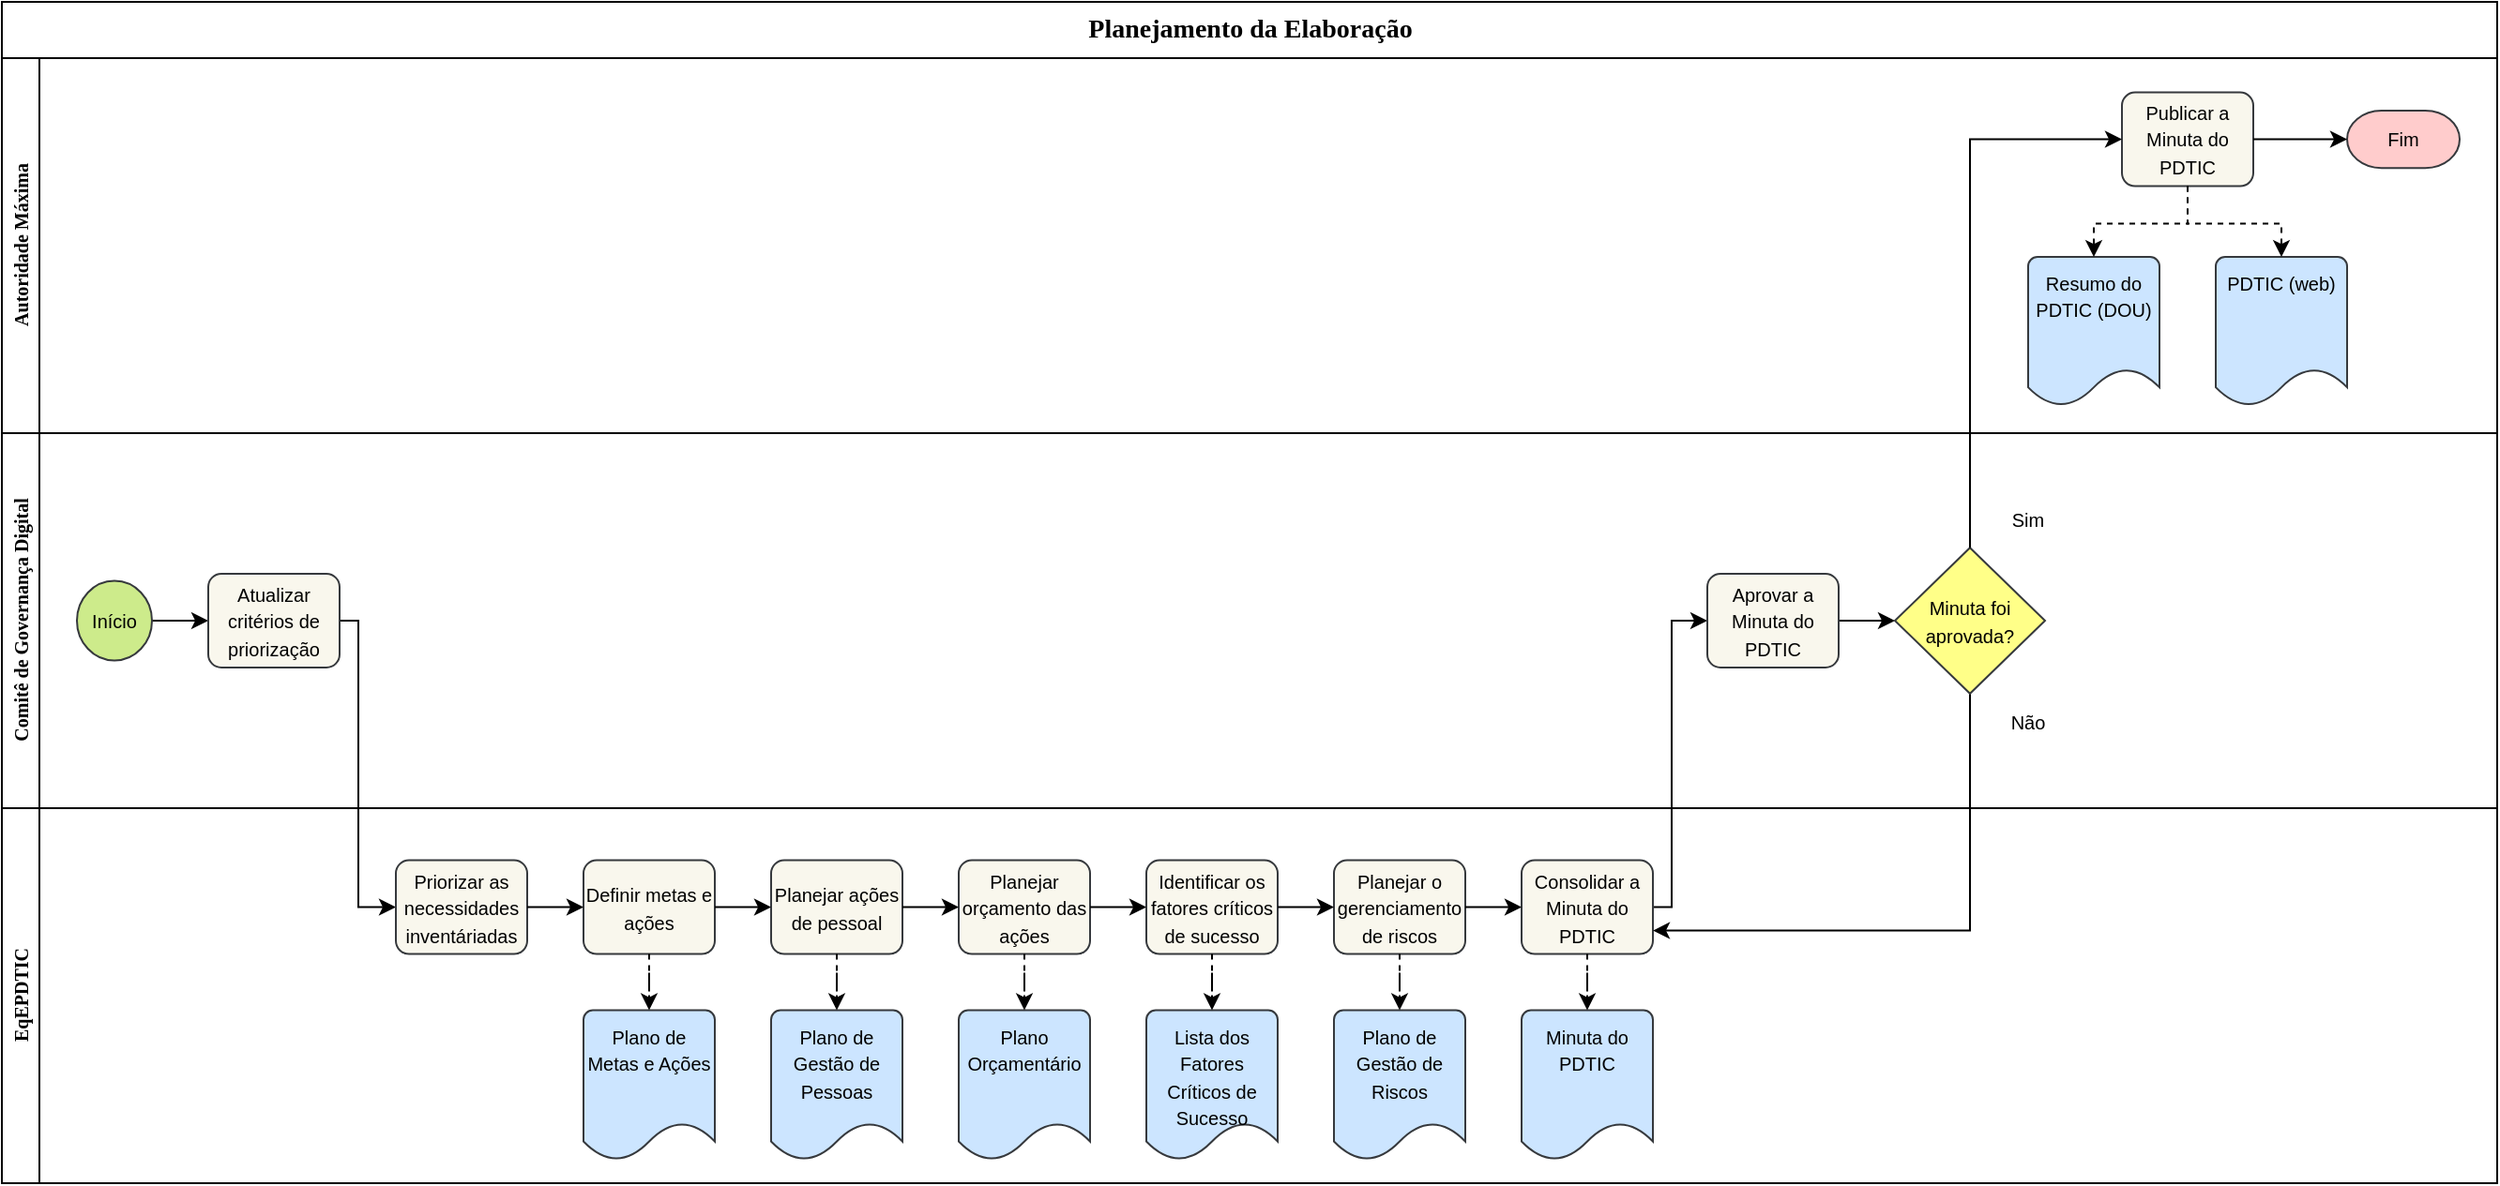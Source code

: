 <mxfile version="26.2.8">
  <diagram name="Página-1" id="EmEgpDj--bSaSmBvqxqA">
    <mxGraphModel dx="2255" dy="779" grid="1" gridSize="10" guides="1" tooltips="1" connect="1" arrows="1" fold="1" page="1" pageScale="1" pageWidth="827" pageHeight="1169" math="0" shadow="0" adaptiveColors="none">
      <root>
        <mxCell id="0" />
        <mxCell id="1" parent="0" />
        <mxCell id="eUyYSn2h5uCzmRfc8cQw-1" value="&lt;font style=&quot;font-size: 14px;&quot;&gt;Planejamento da Elaboração&lt;/font&gt;" style="swimlane;html=1;childLayout=stackLayout;horizontal=1;startSize=30;horizontalStack=0;rounded=0;shadow=0;labelBackgroundColor=none;strokeWidth=1;fontFamily=Verdana;fontSize=7;align=center;container=0;swimlaneLine=1;glass=0;swimlaneHead=1;swimlaneBody=1;fillColor=light-dark(#FFFFFF,#FFFFFF);strokeColor=light-dark(#000000,#000000);fontColor=light-dark(#000000,#000000);" vertex="1" parent="1">
          <mxGeometry x="-50" y="90" width="1330" height="630" as="geometry">
            <mxRectangle x="180" y="70" width="60" height="20" as="alternateBounds" />
          </mxGeometry>
        </mxCell>
        <mxCell id="eUyYSn2h5uCzmRfc8cQw-2" value="&lt;font style=&quot;font-size: 10px;&quot;&gt;Autoridade Máxima&lt;/font&gt;" style="swimlane;html=1;startSize=20;horizontal=0;fontFamily=Verdana;fontSize=7;container=0;strokeWidth=1;fillColor=light-dark(#FFFFFF,#FFFFFF);strokeColor=light-dark(#000000,#000000);swimlaneLine=1;shadow=0;fontColor=light-dark(#000000,#000000);" vertex="1" parent="1">
          <mxGeometry x="-50" y="120" width="1330" height="200" as="geometry">
            <mxRectangle y="20" width="680" height="30" as="alternateBounds" />
          </mxGeometry>
        </mxCell>
        <mxCell id="eUyYSn2h5uCzmRfc8cQw-3" style="edgeStyle=orthogonalEdgeStyle;rounded=0;orthogonalLoop=1;jettySize=auto;html=1;exitX=0.5;exitY=1;exitDx=0;exitDy=0;entryX=0.5;entryY=0;entryDx=0;entryDy=0;" edge="1" parent="eUyYSn2h5uCzmRfc8cQw-2">
          <mxGeometry relative="1" as="geometry">
            <mxPoint x="1145" y="95.7" as="targetPoint" />
          </mxGeometry>
        </mxCell>
        <mxCell id="eUyYSn2h5uCzmRfc8cQw-4" style="edgeStyle=orthogonalEdgeStyle;rounded=0;orthogonalLoop=1;jettySize=auto;html=1;exitX=0.5;exitY=1;exitDx=0;exitDy=0;entryX=0.5;entryY=0;entryDx=0;entryDy=0;" edge="1" parent="eUyYSn2h5uCzmRfc8cQw-2">
          <mxGeometry relative="1" as="geometry">
            <mxPoint x="1245" y="95.7" as="targetPoint" />
          </mxGeometry>
        </mxCell>
        <mxCell id="eUyYSn2h5uCzmRfc8cQw-5" style="edgeStyle=orthogonalEdgeStyle;rounded=0;orthogonalLoop=1;jettySize=auto;html=1;exitX=1;exitY=0.5;exitDx=0;exitDy=0;entryX=0;entryY=0.5;entryDx=0;entryDy=0;" edge="1" parent="eUyYSn2h5uCzmRfc8cQw-2">
          <mxGeometry relative="1" as="geometry">
            <mxPoint x="1230" y="37.953" as="sourcePoint" />
          </mxGeometry>
        </mxCell>
        <mxCell id="eUyYSn2h5uCzmRfc8cQw-6" value="&lt;font style=&quot;font-size: 10px;&quot;&gt;Publicar a Minuta do PDTIC&lt;/font&gt;" style="rounded=1;whiteSpace=wrap;html=1;absoluteArcSize=1;arcSize=14;strokeWidth=1;fillColor=#f9f7ed;strokeColor=#36393d;swimlaneLine=1;shadow=0;" vertex="1" parent="eUyYSn2h5uCzmRfc8cQw-2">
          <mxGeometry x="1130" y="18.3" width="70" height="50" as="geometry" />
        </mxCell>
        <mxCell id="eUyYSn2h5uCzmRfc8cQw-7" value="&lt;font style=&quot;font-size: 10px;&quot;&gt;Resumo do PDTIC (DOU)&lt;/font&gt;" style="strokeWidth=1;html=1;shape=mxgraph.flowchart.document2;whiteSpace=wrap;size=0.25;verticalAlign=top;fillColor=#cce5ff;strokeColor=#36393d;swimlaneLine=1;shadow=0;" vertex="1" parent="eUyYSn2h5uCzmRfc8cQw-2">
          <mxGeometry x="1080" y="106.06" width="70" height="79.46" as="geometry" />
        </mxCell>
        <mxCell id="eUyYSn2h5uCzmRfc8cQw-8" value="&lt;font style=&quot;font-size: 10px;&quot;&gt;PDTIC (web)&lt;/font&gt;" style="strokeWidth=1;html=1;shape=mxgraph.flowchart.document2;whiteSpace=wrap;size=0.25;verticalAlign=top;fillColor=#cce5ff;strokeColor=#36393d;swimlaneLine=1;shadow=0;" vertex="1" parent="eUyYSn2h5uCzmRfc8cQw-2">
          <mxGeometry x="1180" y="106.06" width="70" height="79.46" as="geometry" />
        </mxCell>
        <mxCell id="eUyYSn2h5uCzmRfc8cQw-9" value="&lt;font style=&quot;font-size: 10px;&quot;&gt;Fim&lt;/font&gt;" style="strokeWidth=1;html=1;shape=mxgraph.flowchart.terminator;whiteSpace=wrap;fillColor=#ffcccc;strokeColor=#36393d;swimlaneLine=1;shadow=0;" vertex="1" parent="eUyYSn2h5uCzmRfc8cQw-2">
          <mxGeometry x="1250" y="28.03" width="60" height="30.54" as="geometry" />
        </mxCell>
        <mxCell id="eUyYSn2h5uCzmRfc8cQw-10" style="edgeStyle=orthogonalEdgeStyle;rounded=0;orthogonalLoop=1;jettySize=auto;html=1;exitX=0.5;exitY=1;exitDx=0;exitDy=0;entryX=0.5;entryY=0;entryDx=0;entryDy=0;entryPerimeter=0;strokeWidth=1;fillColor=#f0a30a;strokeColor=light-dark(#000000,#000000);swimlaneLine=1;shadow=0;fontColor=light-dark(#000000,#000000);dashed=1;" edge="1" parent="eUyYSn2h5uCzmRfc8cQw-2" source="eUyYSn2h5uCzmRfc8cQw-6" target="eUyYSn2h5uCzmRfc8cQw-7">
          <mxGeometry relative="1" as="geometry" />
        </mxCell>
        <mxCell id="eUyYSn2h5uCzmRfc8cQw-11" style="edgeStyle=orthogonalEdgeStyle;rounded=0;orthogonalLoop=1;jettySize=auto;html=1;exitX=0.5;exitY=1;exitDx=0;exitDy=0;entryX=0.5;entryY=0;entryDx=0;entryDy=0;entryPerimeter=0;strokeWidth=1;fillColor=#f0a30a;strokeColor=light-dark(#000000,#000000);swimlaneLine=1;shadow=0;fontColor=light-dark(#000000,#000000);dashed=1;" edge="1" parent="eUyYSn2h5uCzmRfc8cQw-2" source="eUyYSn2h5uCzmRfc8cQw-6" target="eUyYSn2h5uCzmRfc8cQw-8">
          <mxGeometry relative="1" as="geometry" />
        </mxCell>
        <mxCell id="eUyYSn2h5uCzmRfc8cQw-12" style="edgeStyle=orthogonalEdgeStyle;rounded=0;orthogonalLoop=1;jettySize=auto;html=1;exitX=1;exitY=0.5;exitDx=0;exitDy=0;entryX=0;entryY=0.5;entryDx=0;entryDy=0;entryPerimeter=0;strokeWidth=1;fillColor=#f0a30a;strokeColor=light-dark(#000000,#000000);swimlaneLine=1;shadow=0;fontColor=light-dark(#000000,#000000);" edge="1" parent="eUyYSn2h5uCzmRfc8cQw-2" source="eUyYSn2h5uCzmRfc8cQw-6" target="eUyYSn2h5uCzmRfc8cQw-9">
          <mxGeometry relative="1" as="geometry" />
        </mxCell>
        <mxCell id="eUyYSn2h5uCzmRfc8cQw-13" value="&lt;font style=&quot;font-size: 10px;&quot;&gt;Comitê de Governança Digital&lt;/font&gt;" style="swimlane;html=1;startSize=20;horizontal=0;fontFamily=Verdana;fontSize=7;container=0;strokeWidth=1;fillColor=light-dark(#FFFFFF,#FFFFFF);strokeColor=light-dark(#000000,#000000);swimlaneLine=1;shadow=0;fontColor=light-dark(#000000,#000000);" vertex="1" parent="1">
          <mxGeometry x="-50" y="320" width="1330" height="200" as="geometry" />
        </mxCell>
        <mxCell id="eUyYSn2h5uCzmRfc8cQw-14" style="edgeStyle=orthogonalEdgeStyle;rounded=0;orthogonalLoop=1;jettySize=auto;html=1;exitX=1;exitY=0.5;exitDx=0;exitDy=0;entryX=0;entryY=0.5;entryDx=0;entryDy=0;" edge="1" parent="eUyYSn2h5uCzmRfc8cQw-13">
          <mxGeometry relative="1" as="geometry">
            <mxPoint x="1000" y="81.385" as="sourcePoint" />
          </mxGeometry>
        </mxCell>
        <mxCell id="eUyYSn2h5uCzmRfc8cQw-15" style="edgeStyle=orthogonalEdgeStyle;rounded=0;orthogonalLoop=1;jettySize=auto;html=1;exitX=1;exitY=0.5;exitDx=0;exitDy=0;exitPerimeter=0;entryX=0;entryY=0.5;entryDx=0;entryDy=0;strokeWidth=1;fillColor=#f0a30a;strokeColor=light-dark(#000000,#000000);swimlaneLine=1;shadow=0;fontColor=light-dark(#000000,#000000);" edge="1" parent="eUyYSn2h5uCzmRfc8cQw-13" source="eUyYSn2h5uCzmRfc8cQw-16" target="eUyYSn2h5uCzmRfc8cQw-18">
          <mxGeometry relative="1" as="geometry" />
        </mxCell>
        <mxCell id="eUyYSn2h5uCzmRfc8cQw-16" value="&lt;font style=&quot;font-size: 10px;&quot;&gt;Início&lt;/font&gt;" style="strokeWidth=1;html=1;shape=mxgraph.flowchart.start_2;whiteSpace=wrap;fillColor=#cdeb8b;strokeColor=#36393d;swimlaneLine=1;shadow=0;" vertex="1" parent="eUyYSn2h5uCzmRfc8cQw-13">
          <mxGeometry x="40" y="78.75" width="40" height="42.5" as="geometry" />
        </mxCell>
        <mxCell id="eUyYSn2h5uCzmRfc8cQw-17" style="edgeStyle=orthogonalEdgeStyle;rounded=0;orthogonalLoop=1;jettySize=auto;html=1;exitX=1;exitY=0.5;exitDx=0;exitDy=0;entryX=0;entryY=0.5;entryDx=0;entryDy=0;strokeWidth=1;fillColor=#f0a30a;strokeColor=light-dark(#000000,#000000);swimlaneLine=1;shadow=0;fontColor=light-dark(#000000,#000000);" edge="1" parent="eUyYSn2h5uCzmRfc8cQw-13" source="eUyYSn2h5uCzmRfc8cQw-18" target="eUyYSn2h5uCzmRfc8cQw-19">
          <mxGeometry relative="1" as="geometry">
            <Array as="points">
              <mxPoint x="190" y="100" />
              <mxPoint x="190" y="253" />
            </Array>
          </mxGeometry>
        </mxCell>
        <mxCell id="eUyYSn2h5uCzmRfc8cQw-18" value="&lt;font style=&quot;font-size: 10px;&quot;&gt;Atualizar critérios de priorização&lt;/font&gt;" style="rounded=1;whiteSpace=wrap;html=1;absoluteArcSize=1;arcSize=14;strokeWidth=1;fillColor=#f9f7ed;strokeColor=#36393d;swimlaneLine=1;shadow=0;" vertex="1" parent="eUyYSn2h5uCzmRfc8cQw-13">
          <mxGeometry x="110" y="75" width="70" height="50" as="geometry" />
        </mxCell>
        <mxCell id="eUyYSn2h5uCzmRfc8cQw-19" value="&lt;font style=&quot;font-size: 10px;&quot;&gt;Priorizar as necessidades inventáriadas&lt;/font&gt;" style="rounded=1;whiteSpace=wrap;html=1;absoluteArcSize=1;arcSize=14;strokeWidth=1;fillColor=#f9f7ed;strokeColor=#36393d;swimlaneLine=1;shadow=0;" vertex="1" parent="eUyYSn2h5uCzmRfc8cQw-13">
          <mxGeometry x="210" y="227.76" width="70" height="50" as="geometry" />
        </mxCell>
        <mxCell id="eUyYSn2h5uCzmRfc8cQw-20" value="&lt;font style=&quot;font-size: 10px;&quot;&gt;Definir metas e ações&lt;/font&gt;" style="rounded=1;whiteSpace=wrap;html=1;absoluteArcSize=1;arcSize=14;strokeWidth=1;fillColor=#f9f7ed;strokeColor=#36393d;swimlaneLine=1;shadow=0;" vertex="1" parent="eUyYSn2h5uCzmRfc8cQw-13">
          <mxGeometry x="310" y="227.76" width="70" height="50" as="geometry" />
        </mxCell>
        <mxCell id="eUyYSn2h5uCzmRfc8cQw-21" value="&lt;font style=&quot;font-size: 10px;&quot;&gt;Plano de Metas e Ações&lt;/font&gt;" style="strokeWidth=1;html=1;shape=mxgraph.flowchart.document2;whiteSpace=wrap;size=0.25;verticalAlign=top;fillColor=#cce5ff;strokeColor=#36393d;swimlaneLine=1;shadow=0;" vertex="1" parent="eUyYSn2h5uCzmRfc8cQw-13">
          <mxGeometry x="310" y="307.76" width="70" height="80" as="geometry" />
        </mxCell>
        <mxCell id="eUyYSn2h5uCzmRfc8cQw-22" value="&lt;font style=&quot;font-size: 10px;&quot;&gt;Planejar ações de pessoal&lt;/font&gt;" style="rounded=1;whiteSpace=wrap;html=1;absoluteArcSize=1;arcSize=14;strokeWidth=1;fillColor=#f9f7ed;strokeColor=#36393d;swimlaneLine=1;shadow=0;" vertex="1" parent="eUyYSn2h5uCzmRfc8cQw-13">
          <mxGeometry x="410" y="227.76" width="70" height="50" as="geometry" />
        </mxCell>
        <mxCell id="eUyYSn2h5uCzmRfc8cQw-23" value="&lt;font style=&quot;font-size: 10px;&quot;&gt;Plano de Gestão de Pessoas&lt;/font&gt;" style="strokeWidth=1;html=1;shape=mxgraph.flowchart.document2;whiteSpace=wrap;size=0.25;verticalAlign=top;fillColor=#cce5ff;strokeColor=#36393d;swimlaneLine=1;shadow=0;" vertex="1" parent="eUyYSn2h5uCzmRfc8cQw-13">
          <mxGeometry x="410" y="307.76" width="70" height="80" as="geometry" />
        </mxCell>
        <mxCell id="eUyYSn2h5uCzmRfc8cQw-24" value="&lt;font style=&quot;font-size: 10px;&quot;&gt;Planejar orçamento das ações&lt;/font&gt;" style="rounded=1;whiteSpace=wrap;html=1;absoluteArcSize=1;arcSize=14;strokeWidth=1;fillColor=#f9f7ed;strokeColor=#36393d;swimlaneLine=1;shadow=0;" vertex="1" parent="eUyYSn2h5uCzmRfc8cQw-13">
          <mxGeometry x="510" y="227.76" width="70" height="50" as="geometry" />
        </mxCell>
        <mxCell id="eUyYSn2h5uCzmRfc8cQw-25" value="&lt;font style=&quot;font-size: 10px;&quot;&gt;Plano Orçamentário&lt;/font&gt;" style="strokeWidth=1;html=1;shape=mxgraph.flowchart.document2;whiteSpace=wrap;size=0.25;verticalAlign=top;fillColor=#cce5ff;strokeColor=#36393d;swimlaneLine=1;shadow=0;" vertex="1" parent="eUyYSn2h5uCzmRfc8cQw-13">
          <mxGeometry x="510" y="307.76" width="70" height="80" as="geometry" />
        </mxCell>
        <mxCell id="eUyYSn2h5uCzmRfc8cQw-26" value="&lt;font style=&quot;font-size: 10px;&quot;&gt;Lista dos Fatores Críticos de Sucesso&lt;/font&gt;" style="strokeWidth=1;html=1;shape=mxgraph.flowchart.document2;whiteSpace=wrap;size=0.25;verticalAlign=top;fillColor=#cce5ff;strokeColor=#36393d;swimlaneLine=1;shadow=0;" vertex="1" parent="eUyYSn2h5uCzmRfc8cQw-13">
          <mxGeometry x="610" y="307.76" width="70" height="80" as="geometry" />
        </mxCell>
        <mxCell id="eUyYSn2h5uCzmRfc8cQw-27" value="&lt;font style=&quot;font-size: 10px;&quot;&gt;Identificar os fatores críticos de sucesso&lt;/font&gt;" style="rounded=1;whiteSpace=wrap;html=1;absoluteArcSize=1;arcSize=14;strokeWidth=1;fillColor=#f9f7ed;strokeColor=#36393d;swimlaneLine=1;shadow=0;" vertex="1" parent="eUyYSn2h5uCzmRfc8cQw-13">
          <mxGeometry x="610" y="227.76" width="70" height="50" as="geometry" />
        </mxCell>
        <mxCell id="eUyYSn2h5uCzmRfc8cQw-28" value="&lt;font style=&quot;font-size: 10px;&quot;&gt;Planejar o gerenciamento de riscos&lt;/font&gt;" style="rounded=1;whiteSpace=wrap;html=1;absoluteArcSize=1;arcSize=14;strokeWidth=1;fillColor=#f9f7ed;strokeColor=#36393d;swimlaneLine=1;shadow=0;" vertex="1" parent="eUyYSn2h5uCzmRfc8cQw-13">
          <mxGeometry x="710" y="227.76" width="70" height="50" as="geometry" />
        </mxCell>
        <mxCell id="eUyYSn2h5uCzmRfc8cQw-29" value="&lt;font style=&quot;font-size: 10px;&quot;&gt;Plano de Gestão de Riscos&lt;/font&gt;" style="strokeWidth=1;html=1;shape=mxgraph.flowchart.document2;whiteSpace=wrap;size=0.25;verticalAlign=top;fillColor=#cce5ff;strokeColor=#36393d;swimlaneLine=1;shadow=0;" vertex="1" parent="eUyYSn2h5uCzmRfc8cQw-13">
          <mxGeometry x="710" y="307.76" width="70" height="80" as="geometry" />
        </mxCell>
        <mxCell id="eUyYSn2h5uCzmRfc8cQw-30" value="&lt;font style=&quot;font-size: 10px;&quot;&gt;Minuta do PDTIC&lt;/font&gt;" style="strokeWidth=1;html=1;shape=mxgraph.flowchart.document2;whiteSpace=wrap;size=0.25;verticalAlign=top;fillColor=#cce5ff;strokeColor=#36393d;swimlaneLine=1;shadow=0;" vertex="1" parent="eUyYSn2h5uCzmRfc8cQw-13">
          <mxGeometry x="810" y="307.76" width="70" height="80" as="geometry" />
        </mxCell>
        <mxCell id="eUyYSn2h5uCzmRfc8cQw-31" style="edgeStyle=orthogonalEdgeStyle;rounded=0;orthogonalLoop=1;jettySize=auto;html=1;exitX=1;exitY=0.5;exitDx=0;exitDy=0;entryX=0;entryY=0.5;entryDx=0;entryDy=0;strokeWidth=1;fillColor=#f0a30a;strokeColor=light-dark(#000000,#000000);swimlaneLine=1;shadow=0;fontColor=light-dark(#000000,#000000);" edge="1" parent="eUyYSn2h5uCzmRfc8cQw-13" source="eUyYSn2h5uCzmRfc8cQw-32" target="eUyYSn2h5uCzmRfc8cQw-34">
          <mxGeometry relative="1" as="geometry">
            <Array as="points">
              <mxPoint x="890" y="253" />
              <mxPoint x="890" y="100" />
            </Array>
          </mxGeometry>
        </mxCell>
        <mxCell id="eUyYSn2h5uCzmRfc8cQw-32" value="&lt;font style=&quot;font-size: 10px;&quot;&gt;Consolidar a Minuta do PDTIC&lt;/font&gt;" style="rounded=1;whiteSpace=wrap;html=1;absoluteArcSize=1;arcSize=14;strokeWidth=1;fillColor=#f9f7ed;strokeColor=#36393d;swimlaneLine=1;shadow=0;" vertex="1" parent="eUyYSn2h5uCzmRfc8cQw-13">
          <mxGeometry x="810" y="227.76" width="70" height="50" as="geometry" />
        </mxCell>
        <mxCell id="eUyYSn2h5uCzmRfc8cQw-33" value="" style="edgeStyle=orthogonalEdgeStyle;rounded=0;orthogonalLoop=1;jettySize=auto;html=1;strokeColor=light-dark(#000000,#000000);" edge="1" parent="eUyYSn2h5uCzmRfc8cQw-13" source="eUyYSn2h5uCzmRfc8cQw-34" target="eUyYSn2h5uCzmRfc8cQw-36">
          <mxGeometry relative="1" as="geometry" />
        </mxCell>
        <mxCell id="eUyYSn2h5uCzmRfc8cQw-34" value="&lt;font style=&quot;font-size: 10px;&quot;&gt;Aprovar a Minuta do PDTIC&lt;/font&gt;" style="rounded=1;whiteSpace=wrap;html=1;absoluteArcSize=1;arcSize=14;strokeWidth=1;fillColor=#f9f7ed;strokeColor=#36393d;swimlaneLine=1;shadow=0;" vertex="1" parent="eUyYSn2h5uCzmRfc8cQw-13">
          <mxGeometry x="909" y="75.0" width="70" height="50" as="geometry" />
        </mxCell>
        <mxCell id="eUyYSn2h5uCzmRfc8cQw-35" style="edgeStyle=orthogonalEdgeStyle;rounded=0;orthogonalLoop=1;jettySize=auto;html=1;exitX=0.5;exitY=1;exitDx=0;exitDy=0;exitPerimeter=0;entryX=1;entryY=0.75;entryDx=0;entryDy=0;strokeColor=light-dark(#000000,#000000);" edge="1" parent="eUyYSn2h5uCzmRfc8cQw-13" source="eUyYSn2h5uCzmRfc8cQw-36" target="eUyYSn2h5uCzmRfc8cQw-32">
          <mxGeometry relative="1" as="geometry" />
        </mxCell>
        <mxCell id="eUyYSn2h5uCzmRfc8cQw-36" value="&lt;font style=&quot;font-size: 10px;&quot;&gt;Minuta foi aprovada?&lt;/font&gt;" style="strokeWidth=1;html=1;shape=mxgraph.flowchart.decision;whiteSpace=wrap;fillColor=#ffff88;strokeColor=#36393d;swimlaneLine=1;shadow=0;" vertex="1" parent="eUyYSn2h5uCzmRfc8cQw-13">
          <mxGeometry x="1009" y="61.12" width="80" height="77.76" as="geometry" />
        </mxCell>
        <mxCell id="eUyYSn2h5uCzmRfc8cQw-37" style="edgeStyle=orthogonalEdgeStyle;rounded=0;orthogonalLoop=1;jettySize=auto;html=1;exitX=1;exitY=0.5;exitDx=0;exitDy=0;entryX=0;entryY=0.5;entryDx=0;entryDy=0;strokeWidth=1;fillColor=#f0a30a;strokeColor=light-dark(#000000,#000000);swimlaneLine=1;shadow=0;fontColor=light-dark(#000000,#000000);" edge="1" parent="eUyYSn2h5uCzmRfc8cQw-13" source="eUyYSn2h5uCzmRfc8cQw-19" target="eUyYSn2h5uCzmRfc8cQw-20">
          <mxGeometry relative="1" as="geometry" />
        </mxCell>
        <mxCell id="eUyYSn2h5uCzmRfc8cQw-38" value="" style="edgeStyle=orthogonalEdgeStyle;rounded=0;orthogonalLoop=1;jettySize=auto;html=1;strokeWidth=1;fillColor=#f0a30a;strokeColor=light-dark(#000000,#000000);swimlaneLine=1;shadow=0;fontColor=light-dark(#000000,#000000);dashed=1;" edge="1" parent="eUyYSn2h5uCzmRfc8cQw-13" source="eUyYSn2h5uCzmRfc8cQw-20" target="eUyYSn2h5uCzmRfc8cQw-21">
          <mxGeometry relative="1" as="geometry" />
        </mxCell>
        <mxCell id="eUyYSn2h5uCzmRfc8cQw-39" value="" style="edgeStyle=orthogonalEdgeStyle;rounded=0;orthogonalLoop=1;jettySize=auto;html=1;strokeWidth=1;fillColor=#f0a30a;strokeColor=light-dark(#000000,#000000);swimlaneLine=1;shadow=0;fontColor=light-dark(#000000,#000000);" edge="1" parent="eUyYSn2h5uCzmRfc8cQw-13" source="eUyYSn2h5uCzmRfc8cQw-20" target="eUyYSn2h5uCzmRfc8cQw-22">
          <mxGeometry relative="1" as="geometry" />
        </mxCell>
        <mxCell id="eUyYSn2h5uCzmRfc8cQw-40" value="" style="edgeStyle=orthogonalEdgeStyle;rounded=0;orthogonalLoop=1;jettySize=auto;html=1;strokeWidth=1;fillColor=#f0a30a;strokeColor=light-dark(#000000,#000000);swimlaneLine=1;shadow=0;fontColor=light-dark(#000000,#000000);dashed=1;" edge="1" parent="eUyYSn2h5uCzmRfc8cQw-13" source="eUyYSn2h5uCzmRfc8cQw-22" target="eUyYSn2h5uCzmRfc8cQw-23">
          <mxGeometry relative="1" as="geometry" />
        </mxCell>
        <mxCell id="eUyYSn2h5uCzmRfc8cQw-41" value="" style="edgeStyle=orthogonalEdgeStyle;rounded=0;orthogonalLoop=1;jettySize=auto;html=1;strokeWidth=1;fillColor=#f0a30a;strokeColor=light-dark(#000000,#000000);swimlaneLine=1;shadow=0;fontColor=light-dark(#000000,#000000);" edge="1" parent="eUyYSn2h5uCzmRfc8cQw-13" source="eUyYSn2h5uCzmRfc8cQw-22" target="eUyYSn2h5uCzmRfc8cQw-24">
          <mxGeometry relative="1" as="geometry" />
        </mxCell>
        <mxCell id="eUyYSn2h5uCzmRfc8cQw-42" value="" style="edgeStyle=orthogonalEdgeStyle;rounded=0;orthogonalLoop=1;jettySize=auto;html=1;strokeWidth=1;fillColor=#f0a30a;strokeColor=light-dark(#000000,#000000);swimlaneLine=1;shadow=0;fontColor=light-dark(#000000,#000000);dashed=1;" edge="1" parent="eUyYSn2h5uCzmRfc8cQw-13" source="eUyYSn2h5uCzmRfc8cQw-24" target="eUyYSn2h5uCzmRfc8cQw-25">
          <mxGeometry relative="1" as="geometry" />
        </mxCell>
        <mxCell id="eUyYSn2h5uCzmRfc8cQw-43" value="" style="edgeStyle=orthogonalEdgeStyle;rounded=0;orthogonalLoop=1;jettySize=auto;html=1;strokeWidth=1;fillColor=#f0a30a;strokeColor=light-dark(#000000,#000000);swimlaneLine=1;shadow=0;fontColor=light-dark(#000000,#000000);" edge="1" parent="eUyYSn2h5uCzmRfc8cQw-13" source="eUyYSn2h5uCzmRfc8cQw-24" target="eUyYSn2h5uCzmRfc8cQw-27">
          <mxGeometry relative="1" as="geometry" />
        </mxCell>
        <mxCell id="eUyYSn2h5uCzmRfc8cQw-44" value="" style="edgeStyle=orthogonalEdgeStyle;rounded=0;orthogonalLoop=1;jettySize=auto;html=1;strokeWidth=1;fillColor=#f0a30a;strokeColor=light-dark(#000000,#000000);swimlaneLine=1;shadow=0;fontColor=light-dark(#000000,#000000);dashed=1;" edge="1" parent="eUyYSn2h5uCzmRfc8cQw-13" source="eUyYSn2h5uCzmRfc8cQw-27" target="eUyYSn2h5uCzmRfc8cQw-26">
          <mxGeometry relative="1" as="geometry" />
        </mxCell>
        <mxCell id="eUyYSn2h5uCzmRfc8cQw-45" value="" style="edgeStyle=orthogonalEdgeStyle;rounded=0;orthogonalLoop=1;jettySize=auto;html=1;strokeWidth=1;fillColor=#f0a30a;strokeColor=light-dark(#000000,#000000);swimlaneLine=1;shadow=0;fontColor=light-dark(#000000,#000000);" edge="1" parent="eUyYSn2h5uCzmRfc8cQw-13" source="eUyYSn2h5uCzmRfc8cQw-27" target="eUyYSn2h5uCzmRfc8cQw-28">
          <mxGeometry relative="1" as="geometry" />
        </mxCell>
        <mxCell id="eUyYSn2h5uCzmRfc8cQw-46" value="" style="edgeStyle=orthogonalEdgeStyle;rounded=0;orthogonalLoop=1;jettySize=auto;html=1;strokeWidth=1;fillColor=#f0a30a;strokeColor=light-dark(#000000,#000000);swimlaneLine=1;shadow=0;fontColor=light-dark(#000000,#000000);dashed=1;" edge="1" parent="eUyYSn2h5uCzmRfc8cQw-13" source="eUyYSn2h5uCzmRfc8cQw-28" target="eUyYSn2h5uCzmRfc8cQw-29">
          <mxGeometry relative="1" as="geometry" />
        </mxCell>
        <mxCell id="eUyYSn2h5uCzmRfc8cQw-47" value="" style="edgeStyle=orthogonalEdgeStyle;rounded=0;orthogonalLoop=1;jettySize=auto;html=1;strokeWidth=1;fillColor=#f0a30a;strokeColor=light-dark(#000000,#000000);swimlaneLine=1;shadow=0;fontColor=light-dark(#000000,#000000);" edge="1" parent="eUyYSn2h5uCzmRfc8cQw-13" source="eUyYSn2h5uCzmRfc8cQw-28" target="eUyYSn2h5uCzmRfc8cQw-32">
          <mxGeometry relative="1" as="geometry" />
        </mxCell>
        <mxCell id="eUyYSn2h5uCzmRfc8cQw-48" value="" style="edgeStyle=orthogonalEdgeStyle;rounded=0;orthogonalLoop=1;jettySize=auto;html=1;strokeWidth=1;fillColor=#f0a30a;strokeColor=light-dark(#000000,#000000);swimlaneLine=1;shadow=0;fontColor=light-dark(#000000,#000000);dashed=1;" edge="1" parent="eUyYSn2h5uCzmRfc8cQw-13" source="eUyYSn2h5uCzmRfc8cQw-32" target="eUyYSn2h5uCzmRfc8cQw-30">
          <mxGeometry relative="1" as="geometry" />
        </mxCell>
        <mxCell id="eUyYSn2h5uCzmRfc8cQw-49" value="&lt;font style=&quot;color: light-dark(rgb(0, 0, 0), rgb(0, 0, 0)); font-size: 10px;&quot;&gt;Sim&lt;/font&gt;" style="text;html=1;align=center;verticalAlign=middle;whiteSpace=wrap;rounded=0;" vertex="1" parent="eUyYSn2h5uCzmRfc8cQw-13">
          <mxGeometry x="1050" y="31.12" width="60" height="30" as="geometry" />
        </mxCell>
        <mxCell id="eUyYSn2h5uCzmRfc8cQw-50" value="&lt;font style=&quot;color: light-dark(rgb(0, 0, 0), rgb(0, 0, 0)); font-size: 10px;&quot;&gt;Não&lt;/font&gt;" style="text;html=1;align=center;verticalAlign=middle;whiteSpace=wrap;rounded=0;" vertex="1" parent="eUyYSn2h5uCzmRfc8cQw-13">
          <mxGeometry x="1050" y="138.88" width="60" height="30" as="geometry" />
        </mxCell>
        <mxCell id="eUyYSn2h5uCzmRfc8cQw-51" value="&lt;font style=&quot;font-size: 10px;&quot;&gt;EqEPDTIC&lt;/font&gt;" style="swimlane;html=1;startSize=20;horizontal=0;fontFamily=Verdana;fontSize=7;container=0;strokeWidth=1;fillColor=light-dark(#FFFFFF,#FFFFFF);strokeColor=light-dark(#000000,#000000);swimlaneLine=1;shadow=0;fontColor=light-dark(#000000,#000000);" vertex="1" parent="1">
          <mxGeometry x="-50" y="520" width="1330" height="200" as="geometry">
            <mxRectangle x="180" y="390" width="40" height="70" as="alternateBounds" />
          </mxGeometry>
        </mxCell>
        <mxCell id="eUyYSn2h5uCzmRfc8cQw-52" style="edgeStyle=orthogonalEdgeStyle;rounded=0;orthogonalLoop=1;jettySize=auto;html=1;exitX=1;exitY=0.5;exitDx=0;exitDy=0;entryX=0;entryY=0.5;entryDx=0;entryDy=0;" edge="1" parent="eUyYSn2h5uCzmRfc8cQw-51">
          <mxGeometry relative="1" as="geometry">
            <mxPoint x="390" y="46.385" as="sourcePoint" />
          </mxGeometry>
        </mxCell>
        <mxCell id="eUyYSn2h5uCzmRfc8cQw-53" style="edgeStyle=orthogonalEdgeStyle;rounded=0;orthogonalLoop=1;jettySize=auto;html=1;exitX=0.5;exitY=1;exitDx=0;exitDy=0;entryX=0.5;entryY=0;entryDx=0;entryDy=0;" edge="1" parent="eUyYSn2h5uCzmRfc8cQw-51">
          <mxGeometry relative="1" as="geometry">
            <mxPoint x="355" y="70" as="sourcePoint" />
          </mxGeometry>
        </mxCell>
        <mxCell id="eUyYSn2h5uCzmRfc8cQw-54" style="edgeStyle=orthogonalEdgeStyle;rounded=0;orthogonalLoop=1;jettySize=auto;html=1;exitX=1;exitY=0.5;exitDx=0;exitDy=0;entryX=0;entryY=0.5;entryDx=0;entryDy=0;" edge="1" parent="eUyYSn2h5uCzmRfc8cQw-51">
          <mxGeometry relative="1" as="geometry">
            <mxPoint x="490" y="46.385" as="sourcePoint" />
          </mxGeometry>
        </mxCell>
        <mxCell id="eUyYSn2h5uCzmRfc8cQw-55" style="edgeStyle=orthogonalEdgeStyle;rounded=0;orthogonalLoop=1;jettySize=auto;html=1;exitX=0.5;exitY=1;exitDx=0;exitDy=0;entryX=0.5;entryY=0;entryDx=0;entryDy=0;" edge="1" parent="eUyYSn2h5uCzmRfc8cQw-51">
          <mxGeometry relative="1" as="geometry">
            <mxPoint x="455" y="70" as="sourcePoint" />
          </mxGeometry>
        </mxCell>
        <mxCell id="eUyYSn2h5uCzmRfc8cQw-56" style="edgeStyle=orthogonalEdgeStyle;rounded=0;orthogonalLoop=1;jettySize=auto;html=1;exitX=1;exitY=0.5;exitDx=0;exitDy=0;entryX=0;entryY=0.5;entryDx=0;entryDy=0;" edge="1" parent="eUyYSn2h5uCzmRfc8cQw-51">
          <mxGeometry relative="1" as="geometry">
            <mxPoint x="590" y="46.385" as="sourcePoint" />
          </mxGeometry>
        </mxCell>
        <mxCell id="eUyYSn2h5uCzmRfc8cQw-57" style="edgeStyle=orthogonalEdgeStyle;rounded=0;orthogonalLoop=1;jettySize=auto;html=1;exitX=0.5;exitY=1;exitDx=0;exitDy=0;entryX=0.5;entryY=0;entryDx=0;entryDy=0;" edge="1" parent="eUyYSn2h5uCzmRfc8cQw-51">
          <mxGeometry relative="1" as="geometry">
            <mxPoint x="555" y="70" as="sourcePoint" />
          </mxGeometry>
        </mxCell>
        <mxCell id="eUyYSn2h5uCzmRfc8cQw-58" style="edgeStyle=orthogonalEdgeStyle;rounded=0;orthogonalLoop=1;jettySize=auto;html=1;exitX=1;exitY=0.5;exitDx=0;exitDy=0;entryX=0;entryY=0.5;entryDx=0;entryDy=0;" edge="1" parent="eUyYSn2h5uCzmRfc8cQw-51">
          <mxGeometry relative="1" as="geometry">
            <mxPoint x="690" y="46.385" as="sourcePoint" />
          </mxGeometry>
        </mxCell>
        <mxCell id="eUyYSn2h5uCzmRfc8cQw-59" value="" style="edgeStyle=orthogonalEdgeStyle;rounded=0;orthogonalLoop=1;jettySize=auto;html=1;" edge="1" parent="eUyYSn2h5uCzmRfc8cQw-51">
          <mxGeometry relative="1" as="geometry">
            <mxPoint x="655" y="70" as="sourcePoint" />
          </mxGeometry>
        </mxCell>
        <mxCell id="eUyYSn2h5uCzmRfc8cQw-60" style="edgeStyle=orthogonalEdgeStyle;rounded=0;orthogonalLoop=1;jettySize=auto;html=1;exitX=1;exitY=0.5;exitDx=0;exitDy=0;entryX=0;entryY=0.5;entryDx=0;entryDy=0;" edge="1" parent="eUyYSn2h5uCzmRfc8cQw-51">
          <mxGeometry relative="1" as="geometry">
            <mxPoint x="790" y="46.385" as="sourcePoint" />
          </mxGeometry>
        </mxCell>
        <mxCell id="eUyYSn2h5uCzmRfc8cQw-61" value="" style="edgeStyle=orthogonalEdgeStyle;rounded=0;orthogonalLoop=1;jettySize=auto;html=1;" edge="1" parent="eUyYSn2h5uCzmRfc8cQw-51">
          <mxGeometry relative="1" as="geometry">
            <mxPoint x="755" y="70" as="sourcePoint" />
          </mxGeometry>
        </mxCell>
        <mxCell id="eUyYSn2h5uCzmRfc8cQw-62" value="" style="edgeStyle=orthogonalEdgeStyle;rounded=0;orthogonalLoop=1;jettySize=auto;html=1;" edge="1" parent="eUyYSn2h5uCzmRfc8cQw-51">
          <mxGeometry relative="1" as="geometry">
            <mxPoint x="855" y="70" as="sourcePoint" />
          </mxGeometry>
        </mxCell>
        <mxCell id="eUyYSn2h5uCzmRfc8cQw-63" style="edgeStyle=orthogonalEdgeStyle;rounded=0;orthogonalLoop=1;jettySize=auto;html=1;exitX=0.5;exitY=0;exitDx=0;exitDy=0;exitPerimeter=0;entryX=0;entryY=0.5;entryDx=0;entryDy=0;strokeWidth=1;fillColor=#f0a30a;strokeColor=light-dark(#000000,#000000);swimlaneLine=1;shadow=0;fontColor=light-dark(#000000,#000000);" edge="1" parent="1" source="eUyYSn2h5uCzmRfc8cQw-36" target="eUyYSn2h5uCzmRfc8cQw-6">
          <mxGeometry relative="1" as="geometry" />
        </mxCell>
      </root>
    </mxGraphModel>
  </diagram>
</mxfile>
